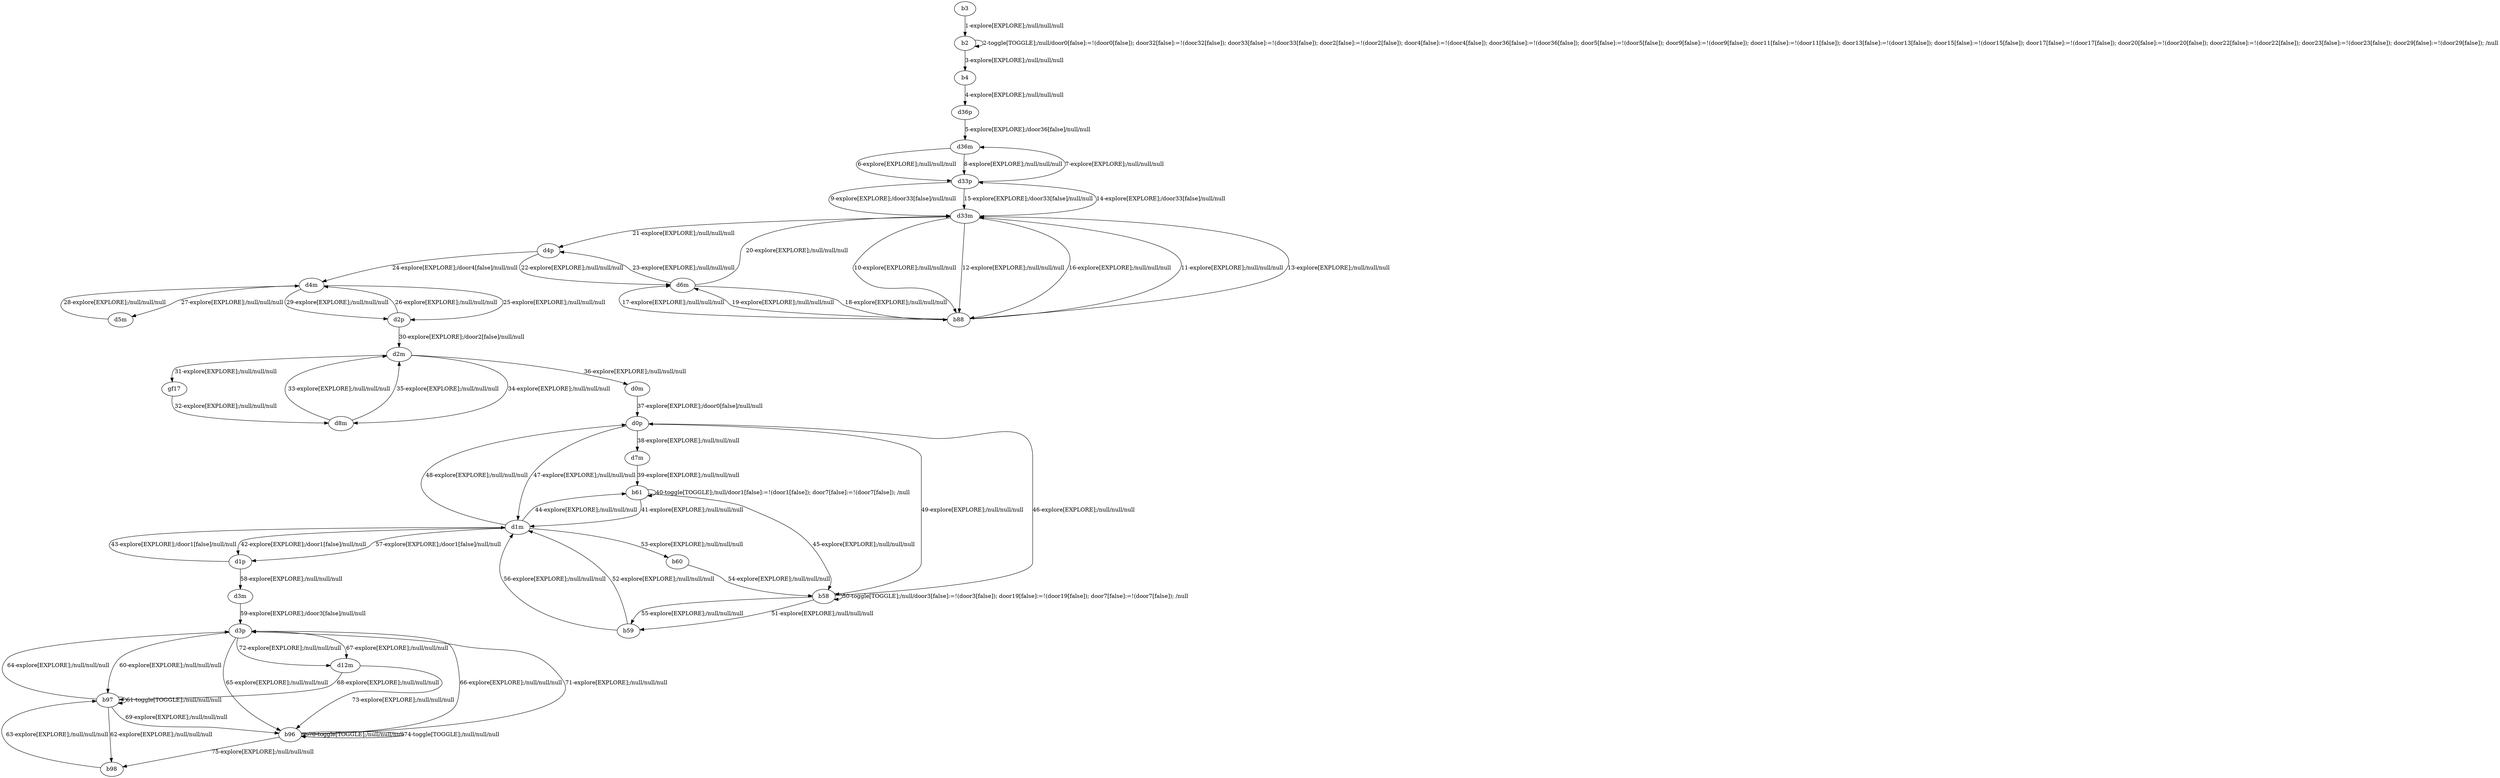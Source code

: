# Total number of goals covered by this test: 1
# b96 --> b98

digraph g {
"b3" -> "b2" [label = "1-explore[EXPLORE];/null/null/null"];
"b2" -> "b2" [label = "2-toggle[TOGGLE];/null/door0[false]:=!(door0[false]); door32[false]:=!(door32[false]); door33[false]:=!(door33[false]); door2[false]:=!(door2[false]); door4[false]:=!(door4[false]); door36[false]:=!(door36[false]); door5[false]:=!(door5[false]); door9[false]:=!(door9[false]); door11[false]:=!(door11[false]); door13[false]:=!(door13[false]); door15[false]:=!(door15[false]); door17[false]:=!(door17[false]); door20[false]:=!(door20[false]); door22[false]:=!(door22[false]); door23[false]:=!(door23[false]); door29[false]:=!(door29[false]); /null"];
"b2" -> "b4" [label = "3-explore[EXPLORE];/null/null/null"];
"b4" -> "d36p" [label = "4-explore[EXPLORE];/null/null/null"];
"d36p" -> "d36m" [label = "5-explore[EXPLORE];/door36[false]/null/null"];
"d36m" -> "d33p" [label = "6-explore[EXPLORE];/null/null/null"];
"d33p" -> "d36m" [label = "7-explore[EXPLORE];/null/null/null"];
"d36m" -> "d33p" [label = "8-explore[EXPLORE];/null/null/null"];
"d33p" -> "d33m" [label = "9-explore[EXPLORE];/door33[false]/null/null"];
"d33m" -> "b88" [label = "10-explore[EXPLORE];/null/null/null"];
"b88" -> "d33m" [label = "11-explore[EXPLORE];/null/null/null"];
"d33m" -> "b88" [label = "12-explore[EXPLORE];/null/null/null"];
"b88" -> "d33m" [label = "13-explore[EXPLORE];/null/null/null"];
"d33m" -> "d33p" [label = "14-explore[EXPLORE];/door33[false]/null/null"];
"d33p" -> "d33m" [label = "15-explore[EXPLORE];/door33[false]/null/null"];
"d33m" -> "b88" [label = "16-explore[EXPLORE];/null/null/null"];
"b88" -> "d6m" [label = "17-explore[EXPLORE];/null/null/null"];
"d6m" -> "b88" [label = "18-explore[EXPLORE];/null/null/null"];
"b88" -> "d6m" [label = "19-explore[EXPLORE];/null/null/null"];
"d6m" -> "d33m" [label = "20-explore[EXPLORE];/null/null/null"];
"d33m" -> "d4p" [label = "21-explore[EXPLORE];/null/null/null"];
"d4p" -> "d6m" [label = "22-explore[EXPLORE];/null/null/null"];
"d6m" -> "d4p" [label = "23-explore[EXPLORE];/null/null/null"];
"d4p" -> "d4m" [label = "24-explore[EXPLORE];/door4[false]/null/null"];
"d4m" -> "d2p" [label = "25-explore[EXPLORE];/null/null/null"];
"d2p" -> "d4m" [label = "26-explore[EXPLORE];/null/null/null"];
"d4m" -> "d5m" [label = "27-explore[EXPLORE];/null/null/null"];
"d5m" -> "d4m" [label = "28-explore[EXPLORE];/null/null/null"];
"d4m" -> "d2p" [label = "29-explore[EXPLORE];/null/null/null"];
"d2p" -> "d2m" [label = "30-explore[EXPLORE];/door2[false]/null/null"];
"d2m" -> "gf17" [label = "31-explore[EXPLORE];/null/null/null"];
"gf17" -> "d8m" [label = "32-explore[EXPLORE];/null/null/null"];
"d8m" -> "d2m" [label = "33-explore[EXPLORE];/null/null/null"];
"d2m" -> "d8m" [label = "34-explore[EXPLORE];/null/null/null"];
"d8m" -> "d2m" [label = "35-explore[EXPLORE];/null/null/null"];
"d2m" -> "d0m" [label = "36-explore[EXPLORE];/null/null/null"];
"d0m" -> "d0p" [label = "37-explore[EXPLORE];/door0[false]/null/null"];
"d0p" -> "d7m" [label = "38-explore[EXPLORE];/null/null/null"];
"d7m" -> "b61" [label = "39-explore[EXPLORE];/null/null/null"];
"b61" -> "b61" [label = "40-toggle[TOGGLE];/null/door1[false]:=!(door1[false]); door7[false]:=!(door7[false]); /null"];
"b61" -> "d1m" [label = "41-explore[EXPLORE];/null/null/null"];
"d1m" -> "d1p" [label = "42-explore[EXPLORE];/door1[false]/null/null"];
"d1p" -> "d1m" [label = "43-explore[EXPLORE];/door1[false]/null/null"];
"d1m" -> "b61" [label = "44-explore[EXPLORE];/null/null/null"];
"b61" -> "b58" [label = "45-explore[EXPLORE];/null/null/null"];
"b58" -> "d0p" [label = "46-explore[EXPLORE];/null/null/null"];
"d0p" -> "d1m" [label = "47-explore[EXPLORE];/null/null/null"];
"d1m" -> "d0p" [label = "48-explore[EXPLORE];/null/null/null"];
"d0p" -> "b58" [label = "49-explore[EXPLORE];/null/null/null"];
"b58" -> "b58" [label = "50-toggle[TOGGLE];/null/door3[false]:=!(door3[false]); door19[false]:=!(door19[false]); door7[false]:=!(door7[false]); /null"];
"b58" -> "b59" [label = "51-explore[EXPLORE];/null/null/null"];
"b59" -> "d1m" [label = "52-explore[EXPLORE];/null/null/null"];
"d1m" -> "b60" [label = "53-explore[EXPLORE];/null/null/null"];
"b60" -> "b58" [label = "54-explore[EXPLORE];/null/null/null"];
"b58" -> "b59" [label = "55-explore[EXPLORE];/null/null/null"];
"b59" -> "d1m" [label = "56-explore[EXPLORE];/null/null/null"];
"d1m" -> "d1p" [label = "57-explore[EXPLORE];/door1[false]/null/null"];
"d1p" -> "d3m" [label = "58-explore[EXPLORE];/null/null/null"];
"d3m" -> "d3p" [label = "59-explore[EXPLORE];/door3[false]/null/null"];
"d3p" -> "b97" [label = "60-explore[EXPLORE];/null/null/null"];
"b97" -> "b97" [label = "61-toggle[TOGGLE];/null/null/null"];
"b97" -> "b98" [label = "62-explore[EXPLORE];/null/null/null"];
"b98" -> "b97" [label = "63-explore[EXPLORE];/null/null/null"];
"b97" -> "d3p" [label = "64-explore[EXPLORE];/null/null/null"];
"d3p" -> "b96" [label = "65-explore[EXPLORE];/null/null/null"];
"b96" -> "d3p" [label = "66-explore[EXPLORE];/null/null/null"];
"d3p" -> "d12m" [label = "67-explore[EXPLORE];/null/null/null"];
"d12m" -> "b97" [label = "68-explore[EXPLORE];/null/null/null"];
"b97" -> "b96" [label = "69-explore[EXPLORE];/null/null/null"];
"b96" -> "b96" [label = "70-toggle[TOGGLE];/null/null/null"];
"b96" -> "d3p" [label = "71-explore[EXPLORE];/null/null/null"];
"d3p" -> "d12m" [label = "72-explore[EXPLORE];/null/null/null"];
"d12m" -> "b96" [label = "73-explore[EXPLORE];/null/null/null"];
"b96" -> "b96" [label = "74-toggle[TOGGLE];/null/null/null"];
"b96" -> "b98" [label = "75-explore[EXPLORE];/null/null/null"];
}